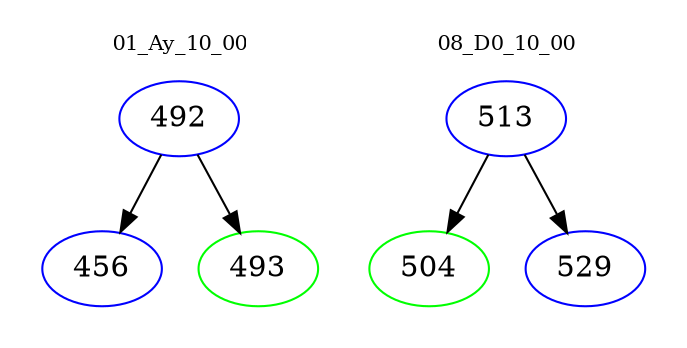 digraph{
subgraph cluster_0 {
color = white
label = "01_Ay_10_00";
fontsize=10;
T0_492 [label="492", color="blue"]
T0_492 -> T0_456 [color="black"]
T0_456 [label="456", color="blue"]
T0_492 -> T0_493 [color="black"]
T0_493 [label="493", color="green"]
}
subgraph cluster_1 {
color = white
label = "08_D0_10_00";
fontsize=10;
T1_513 [label="513", color="blue"]
T1_513 -> T1_504 [color="black"]
T1_504 [label="504", color="green"]
T1_513 -> T1_529 [color="black"]
T1_529 [label="529", color="blue"]
}
}
